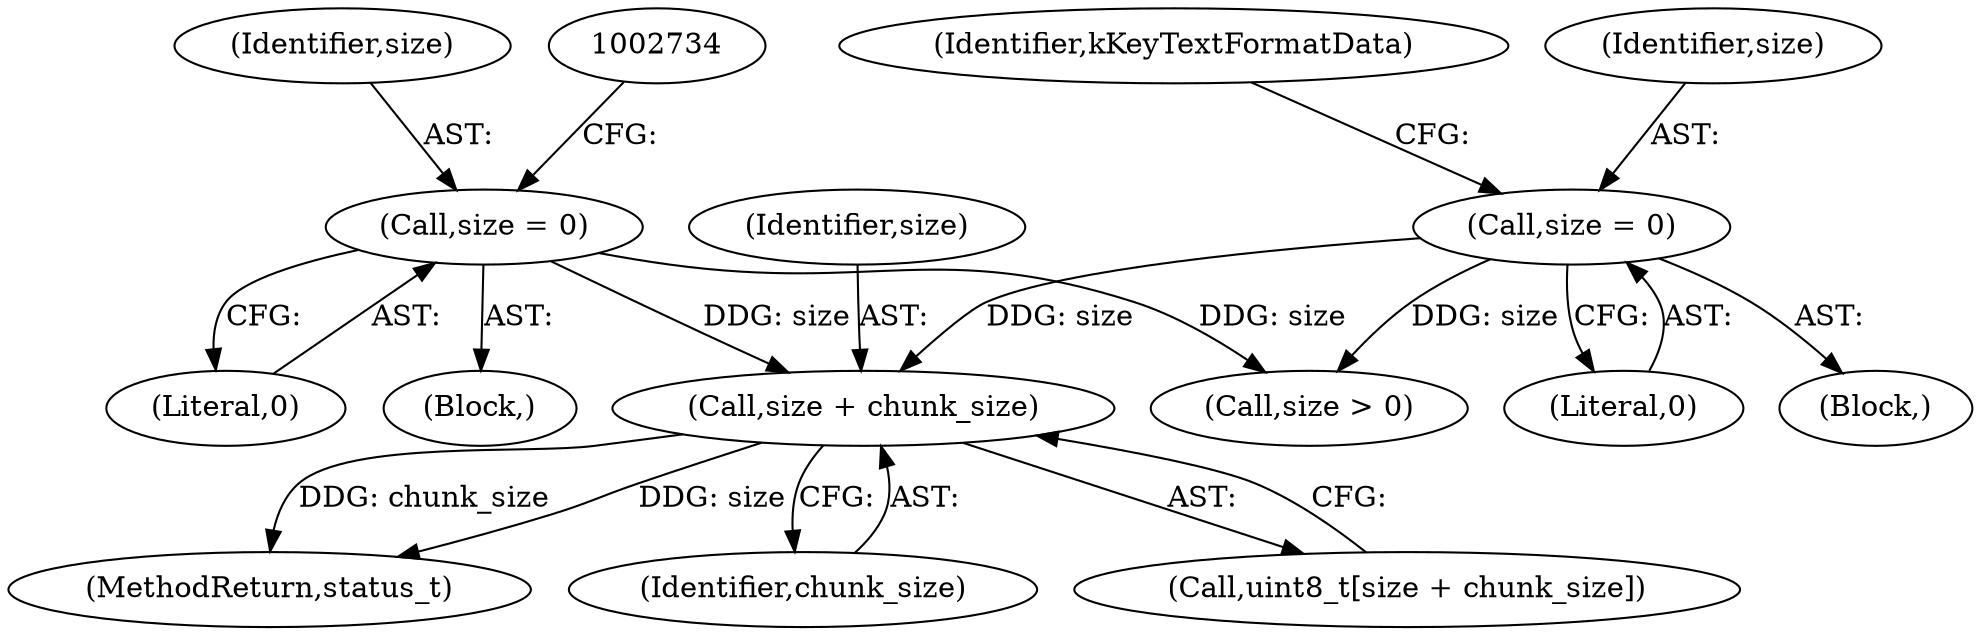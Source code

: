 digraph "1_Android_463a6f807e187828442949d1924e143cf07778c6@del" {
"1002737" [label="(Call,size + chunk_size)"];
"1002730" [label="(Call,size = 0)"];
"1002716" [label="(Call,size = 0)"];
"1002911" [label="(MethodReturn,status_t)"];
"1002730" [label="(Call,size = 0)"];
"1002729" [label="(Block,)"];
"1002748" [label="(Call,size > 0)"];
"1002738" [label="(Identifier,size)"];
"1002732" [label="(Literal,0)"];
"1002718" [label="(Literal,0)"];
"1002739" [label="(Identifier,chunk_size)"];
"1002735" [label="(Call,uint8_t[size + chunk_size])"];
"1002722" [label="(Identifier,kKeyTextFormatData)"];
"1002737" [label="(Call,size + chunk_size)"];
"1002712" [label="(Block,)"];
"1002716" [label="(Call,size = 0)"];
"1002717" [label="(Identifier,size)"];
"1002731" [label="(Identifier,size)"];
"1002737" -> "1002735"  [label="AST: "];
"1002737" -> "1002739"  [label="CFG: "];
"1002738" -> "1002737"  [label="AST: "];
"1002739" -> "1002737"  [label="AST: "];
"1002735" -> "1002737"  [label="CFG: "];
"1002737" -> "1002911"  [label="DDG: chunk_size"];
"1002737" -> "1002911"  [label="DDG: size"];
"1002730" -> "1002737"  [label="DDG: size"];
"1002716" -> "1002737"  [label="DDG: size"];
"1002730" -> "1002729"  [label="AST: "];
"1002730" -> "1002732"  [label="CFG: "];
"1002731" -> "1002730"  [label="AST: "];
"1002732" -> "1002730"  [label="AST: "];
"1002734" -> "1002730"  [label="CFG: "];
"1002730" -> "1002748"  [label="DDG: size"];
"1002716" -> "1002712"  [label="AST: "];
"1002716" -> "1002718"  [label="CFG: "];
"1002717" -> "1002716"  [label="AST: "];
"1002718" -> "1002716"  [label="AST: "];
"1002722" -> "1002716"  [label="CFG: "];
"1002716" -> "1002748"  [label="DDG: size"];
}
